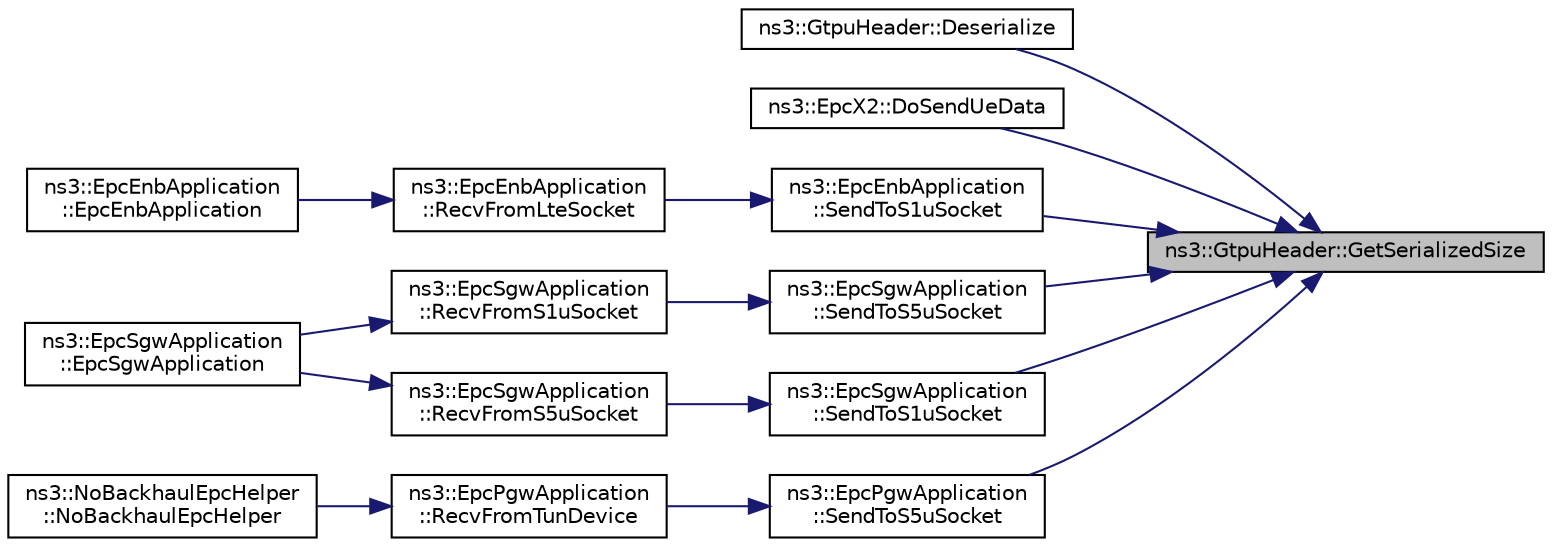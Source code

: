 digraph "ns3::GtpuHeader::GetSerializedSize"
{
 // LATEX_PDF_SIZE
  edge [fontname="Helvetica",fontsize="10",labelfontname="Helvetica",labelfontsize="10"];
  node [fontname="Helvetica",fontsize="10",shape=record];
  rankdir="RL";
  Node1 [label="ns3::GtpuHeader::GetSerializedSize",height=0.2,width=0.4,color="black", fillcolor="grey75", style="filled", fontcolor="black",tooltip=" "];
  Node1 -> Node2 [dir="back",color="midnightblue",fontsize="10",style="solid",fontname="Helvetica"];
  Node2 [label="ns3::GtpuHeader::Deserialize",height=0.2,width=0.4,color="black", fillcolor="white", style="filled",URL="$classns3_1_1_gtpu_header.html#a596afe8b38ef02b724ea20bd98733c1a",tooltip=" "];
  Node1 -> Node3 [dir="back",color="midnightblue",fontsize="10",style="solid",fontname="Helvetica"];
  Node3 [label="ns3::EpcX2::DoSendUeData",height=0.2,width=0.4,color="black", fillcolor="white", style="filled",URL="$classns3_1_1_epc_x2.html#a8a20256ed59b6f7f03095c3386ecc6d1",tooltip="Send UE data function."];
  Node1 -> Node4 [dir="back",color="midnightblue",fontsize="10",style="solid",fontname="Helvetica"];
  Node4 [label="ns3::EpcSgwApplication\l::SendToS1uSocket",height=0.2,width=0.4,color="black", fillcolor="white", style="filled",URL="$classns3_1_1_epc_sgw_application.html#a07f359462f153e435599565e14562a2b",tooltip="Send a data packet to an eNB via the S1-U interface."];
  Node4 -> Node5 [dir="back",color="midnightblue",fontsize="10",style="solid",fontname="Helvetica"];
  Node5 [label="ns3::EpcSgwApplication\l::RecvFromS5uSocket",height=0.2,width=0.4,color="black", fillcolor="white", style="filled",URL="$classns3_1_1_epc_sgw_application.html#a6bf50838957c590b25c72cd5323a45a4",tooltip="Method to be assigned to the recv callback of the S5-U socket."];
  Node5 -> Node6 [dir="back",color="midnightblue",fontsize="10",style="solid",fontname="Helvetica"];
  Node6 [label="ns3::EpcSgwApplication\l::EpcSgwApplication",height=0.2,width=0.4,color="black", fillcolor="white", style="filled",URL="$classns3_1_1_epc_sgw_application.html#a688b3017da24ac5528505b3c1288f1a2",tooltip="Constructor that binds callback methods of sockets."];
  Node1 -> Node7 [dir="back",color="midnightblue",fontsize="10",style="solid",fontname="Helvetica"];
  Node7 [label="ns3::EpcEnbApplication\l::SendToS1uSocket",height=0.2,width=0.4,color="black", fillcolor="white", style="filled",URL="$classns3_1_1_epc_enb_application.html#a550ef90073047a928a2e31a39f91f26b",tooltip="Send a packet to the SGW via the S1-U interface."];
  Node7 -> Node8 [dir="back",color="midnightblue",fontsize="10",style="solid",fontname="Helvetica"];
  Node8 [label="ns3::EpcEnbApplication\l::RecvFromLteSocket",height=0.2,width=0.4,color="black", fillcolor="white", style="filled",URL="$classns3_1_1_epc_enb_application.html#a1fea9a1b3a11d78ef1f5376ef4fcd48a",tooltip="Method to be assigned to the recv callback of the LTE socket."];
  Node8 -> Node9 [dir="back",color="midnightblue",fontsize="10",style="solid",fontname="Helvetica"];
  Node9 [label="ns3::EpcEnbApplication\l::EpcEnbApplication",height=0.2,width=0.4,color="black", fillcolor="white", style="filled",URL="$classns3_1_1_epc_enb_application.html#ad356e44fb9648f52381c57d06cf0f83d",tooltip="Constructor."];
  Node1 -> Node10 [dir="back",color="midnightblue",fontsize="10",style="solid",fontname="Helvetica"];
  Node10 [label="ns3::EpcSgwApplication\l::SendToS5uSocket",height=0.2,width=0.4,color="black", fillcolor="white", style="filled",URL="$classns3_1_1_epc_sgw_application.html#a5b34175cf0ffef55d16b4230a916ed74",tooltip="Send a data packet to the PGW via the S5 interface."];
  Node10 -> Node11 [dir="back",color="midnightblue",fontsize="10",style="solid",fontname="Helvetica"];
  Node11 [label="ns3::EpcSgwApplication\l::RecvFromS1uSocket",height=0.2,width=0.4,color="black", fillcolor="white", style="filled",URL="$classns3_1_1_epc_sgw_application.html#ab6a00a4cd4bfb6a2994b7eabe988dd53",tooltip="Method to be assigned to the recv callback of the S1-U socket."];
  Node11 -> Node6 [dir="back",color="midnightblue",fontsize="10",style="solid",fontname="Helvetica"];
  Node1 -> Node12 [dir="back",color="midnightblue",fontsize="10",style="solid",fontname="Helvetica"];
  Node12 [label="ns3::EpcPgwApplication\l::SendToS5uSocket",height=0.2,width=0.4,color="black", fillcolor="white", style="filled",URL="$classns3_1_1_epc_pgw_application.html#a094925a1f12b0b89641d62bda9cfc789",tooltip="Send a data packet to the SGW via the S5-U interface."];
  Node12 -> Node13 [dir="back",color="midnightblue",fontsize="10",style="solid",fontname="Helvetica"];
  Node13 [label="ns3::EpcPgwApplication\l::RecvFromTunDevice",height=0.2,width=0.4,color="black", fillcolor="white", style="filled",URL="$classns3_1_1_epc_pgw_application.html#a7b1f1af1808a7c896b9e125d4efd1583",tooltip="Method to be assigned to the callback of the SGi TUN VirtualNetDevice."];
  Node13 -> Node14 [dir="back",color="midnightblue",fontsize="10",style="solid",fontname="Helvetica"];
  Node14 [label="ns3::NoBackhaulEpcHelper\l::NoBackhaulEpcHelper",height=0.2,width=0.4,color="black", fillcolor="white", style="filled",URL="$classns3_1_1_no_backhaul_epc_helper.html#a8822666431eefe3a78ba2a0bf4ca1bae",tooltip="Constructor."];
}

